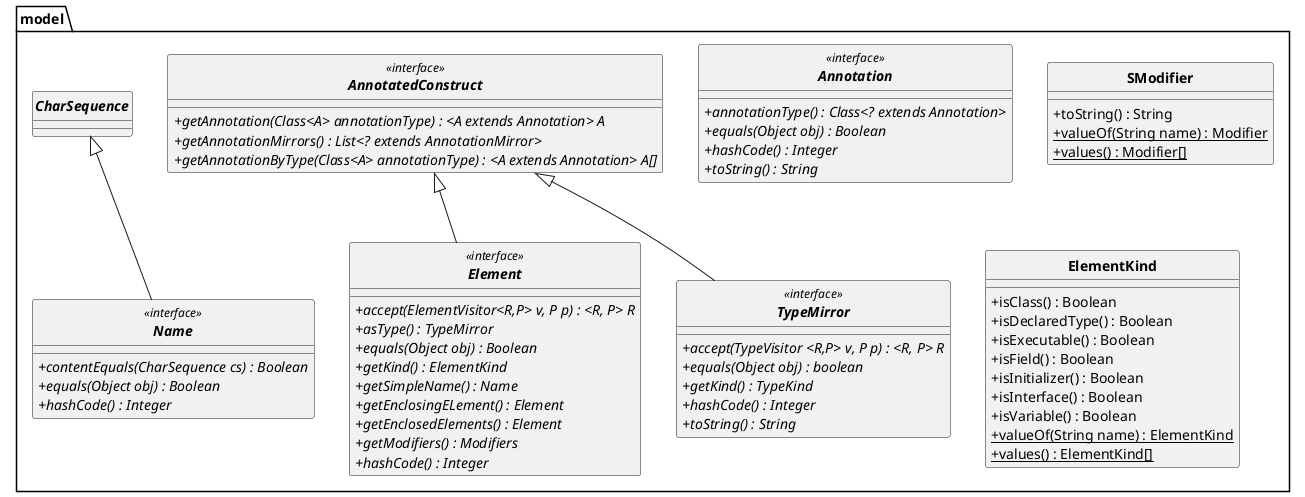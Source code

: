 @startuml
'https://plantuml.com/sequence-diagram

skinparam classAttributeIconSize 0
skinparam classFontStyle Bold
skinparam style strictuml

package model{
    interface AnnotatedConstruct <<interface>>{
        'A - the annotation interface
        + {abstract}getAnnotation(Class<A> annotationType) : <A extends Annotation> A
        + {abstract}getAnnotationMirrors() : List<? extends AnnotationMirror>
        + {abstract}getAnnotationByType(Class<A> annotationType) : <A extends Annotation> A[]
        }


    interface Element <<interface>> extends AnnotatedConstruct{
        + {abstract}accept(ElementVisitor<R,P> v, P p) : <R, P> R
        + {abstract}asType() : TypeMirror
        + {abstract}equals(Object obj) : Boolean
        + {abstract}getKind() : ElementKind
        + {abstract}getSimpleName() : Name
        + {abstract}getEnclosingELement() : Element
        + {abstract}getEnclosedElements() : Element
        + {abstract}getModifiers() : Modifiers
        + {abstract}hashCode() : Integer
    }

    interface Annotation <<interface>>{
        +{abstract}annotationType() : Class<? extends Annotation>
        + {abstract}equals(Object obj) : Boolean
        + {abstract}hashCode() : Integer
        + {abstract}toString() : String
    }

    interface Name <<interface>> extends CharSequence{
        +{abstract}contentEquals(CharSequence cs) : Boolean
        +{abstract}equals(Object obj) : Boolean
        +{abstract}hashCode() : Integer
    }

    enum SModifier {
        +toString() : String
        +{static}valueOf(String name) : Modifier
        +{static}values() : Modifier[]
    }

    enum ElementKind{
        +isClass() : Boolean
        +isDeclaredType() : Boolean
        +isExecutable() : Boolean
        +isField() : Boolean
        +isInitializer() : Boolean
        +isInterface() : Boolean
        +isVariable() : Boolean
        +{static}valueOf(String name) : ElementKind
        +{static}values() : ElementKind[]
    }

    interface TypeMirror <<interface>> extends AnnotatedConstruct{
         + {abstract}accept(TypeVisitor <R,P> v, P p) : <R, P> R
         + {abstract}equals(Object obj) : boolean
         + {abstract}getKind() : TypeKind
         + {abstract}hashCode() : Integer
         + {abstract}toString() : String
    }
}
@enduml
